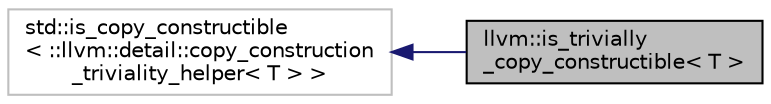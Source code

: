 digraph "llvm::is_trivially_copy_constructible&lt; T &gt;"
{
 // LATEX_PDF_SIZE
  bgcolor="transparent";
  edge [fontname="Helvetica",fontsize="10",labelfontname="Helvetica",labelfontsize="10"];
  node [fontname="Helvetica",fontsize="10",shape=record];
  rankdir="LR";
  Node1 [label="llvm::is_trivially\l_copy_constructible\< T \>",height=0.2,width=0.4,color="black", fillcolor="grey75", style="filled", fontcolor="black",tooltip="An implementation of std::is_trivially_copy_constructible since we have users with STLs that don't ye..."];
  Node2 -> Node1 [dir="back",color="midnightblue",fontsize="10",style="solid",fontname="Helvetica"];
  Node2 [label="std::is_copy_constructible\l\< ::llvm::detail::copy_construction\l_triviality_helper\< T \> \>",height=0.2,width=0.4,color="grey75",tooltip=" "];
}
